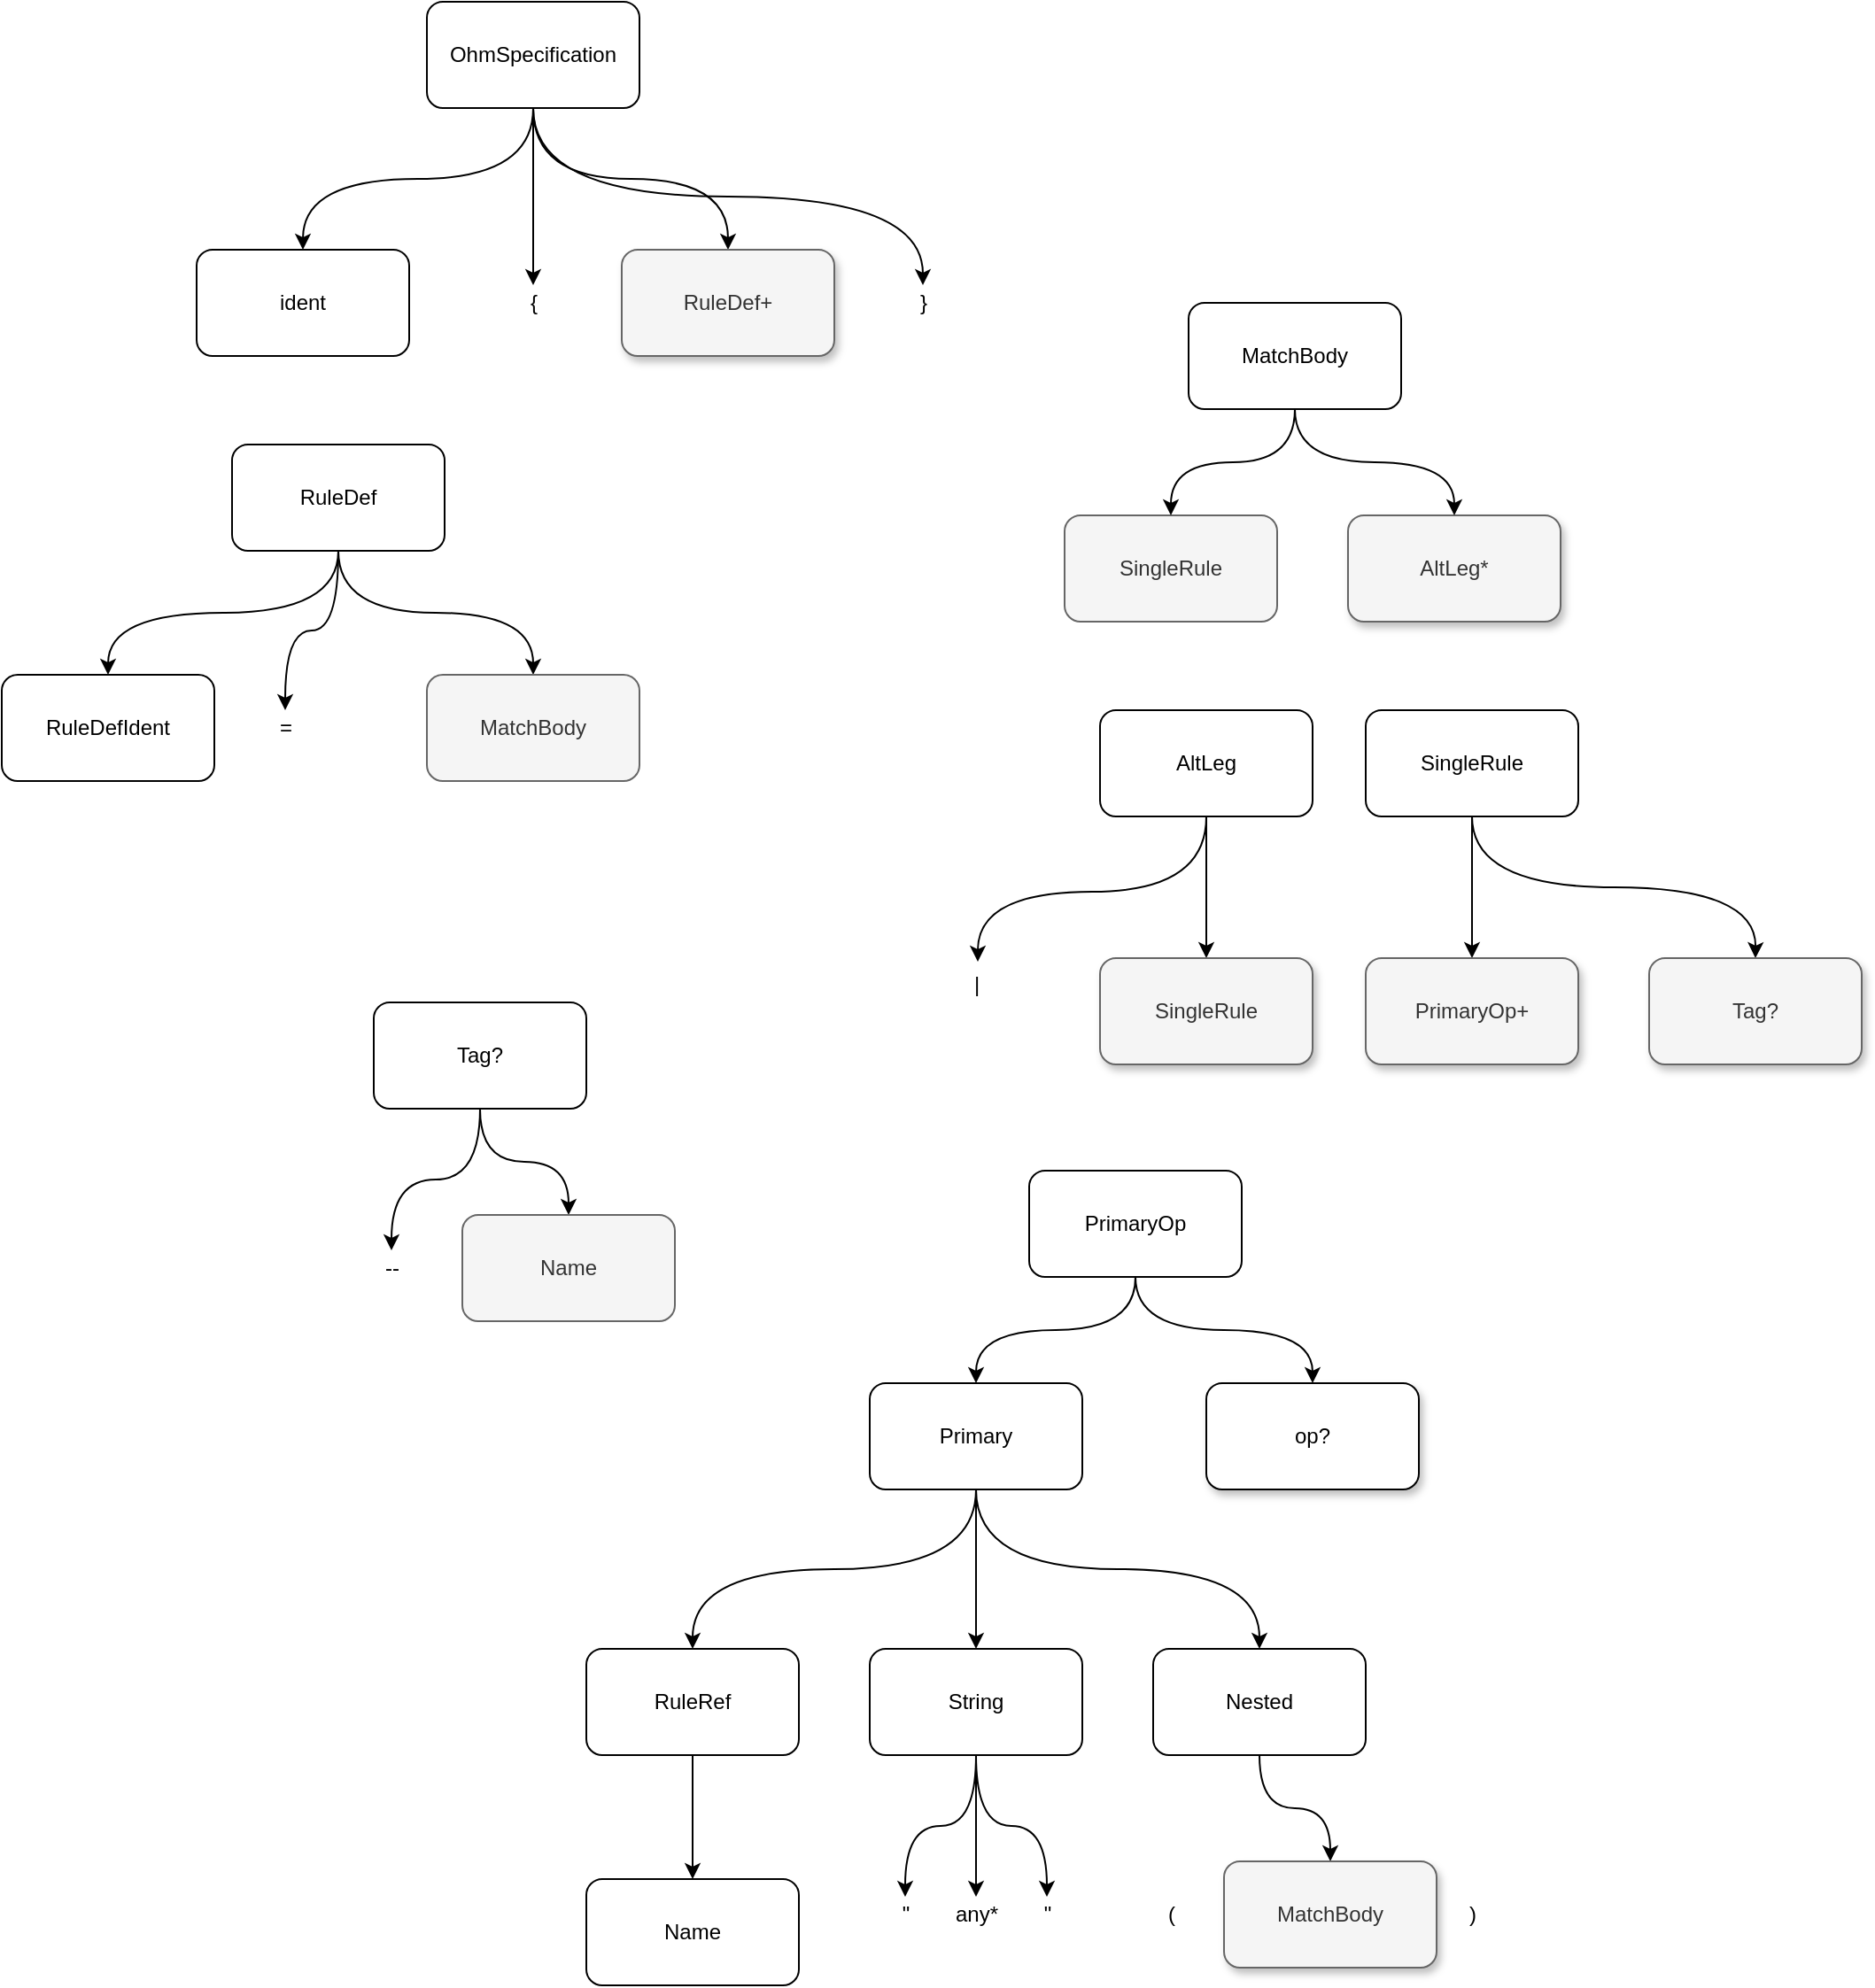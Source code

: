 <mxfile version="14.6.13" type="device"><diagram id="5A0atBAGzrRsKgGiYMua" name="Page-1"><mxGraphModel dx="1301" dy="1798" grid="1" gridSize="10" guides="1" tooltips="1" connect="1" arrows="1" fold="1" page="1" pageScale="1" pageWidth="1100" pageHeight="850" math="0" shadow="0"><root><mxCell id="0"/><mxCell id="1" parent="0"/><mxCell id="pe9pN8Xx0mdbdI4_pr1P-41" style="edgeStyle=orthogonalEdgeStyle;curved=1;orthogonalLoop=1;jettySize=auto;html=1;exitX=0.5;exitY=1;exitDx=0;exitDy=0;" edge="1" parent="1" source="pe9pN8Xx0mdbdI4_pr1P-1" target="pe9pN8Xx0mdbdI4_pr1P-3"><mxGeometry relative="1" as="geometry"/></mxCell><mxCell id="pe9pN8Xx0mdbdI4_pr1P-51" style="edgeStyle=orthogonalEdgeStyle;curved=1;orthogonalLoop=1;jettySize=auto;html=1;exitX=0.5;exitY=1;exitDx=0;exitDy=0;entryX=0.5;entryY=0;entryDx=0;entryDy=0;" edge="1" parent="1" source="pe9pN8Xx0mdbdI4_pr1P-1" target="pe9pN8Xx0mdbdI4_pr1P-50"><mxGeometry relative="1" as="geometry"/></mxCell><mxCell id="pe9pN8Xx0mdbdI4_pr1P-77" style="edgeStyle=orthogonalEdgeStyle;curved=1;orthogonalLoop=1;jettySize=auto;html=1;exitX=0.5;exitY=1;exitDx=0;exitDy=0;entryX=0.5;entryY=0;entryDx=0;entryDy=0;" edge="1" parent="1" source="pe9pN8Xx0mdbdI4_pr1P-1" target="pe9pN8Xx0mdbdI4_pr1P-76"><mxGeometry relative="1" as="geometry"/></mxCell><mxCell id="pe9pN8Xx0mdbdI4_pr1P-1" value="RuleDef" style="rounded=1;whiteSpace=wrap;html=1;" vertex="1" parent="1"><mxGeometry x="160" y="110" width="120" height="60" as="geometry"/></mxCell><mxCell id="pe9pN8Xx0mdbdI4_pr1P-2" value="SingleRule" style="rounded=1;whiteSpace=wrap;html=1;shadow=0;fillColor=#f5f5f5;strokeColor=#666666;fontColor=#333333;" vertex="1" parent="1"><mxGeometry x="630" y="150" width="120" height="60" as="geometry"/></mxCell><mxCell id="pe9pN8Xx0mdbdI4_pr1P-3" value="=" style="text;html=1;align=center;verticalAlign=middle;resizable=0;points=[];autosize=1;strokeColor=none;" vertex="1" parent="1"><mxGeometry x="180" y="260" width="20" height="20" as="geometry"/></mxCell><mxCell id="pe9pN8Xx0mdbdI4_pr1P-34" style="edgeStyle=orthogonalEdgeStyle;curved=1;orthogonalLoop=1;jettySize=auto;html=1;exitX=0.5;exitY=1;exitDx=0;exitDy=0;" edge="1" parent="1" source="pe9pN8Xx0mdbdI4_pr1P-4" target="pe9pN8Xx0mdbdI4_pr1P-33"><mxGeometry relative="1" as="geometry"/></mxCell><mxCell id="pe9pN8Xx0mdbdI4_pr1P-4" value="RuleRef" style="rounded=1;whiteSpace=wrap;html=1;" vertex="1" parent="1"><mxGeometry x="360" y="790" width="120" height="60" as="geometry"/></mxCell><mxCell id="pe9pN8Xx0mdbdI4_pr1P-38" style="edgeStyle=orthogonalEdgeStyle;curved=1;orthogonalLoop=1;jettySize=auto;html=1;exitX=0.5;exitY=1;exitDx=0;exitDy=0;entryX=0.5;entryY=0;entryDx=0;entryDy=0;entryPerimeter=0;" edge="1" parent="1" source="pe9pN8Xx0mdbdI4_pr1P-5" target="pe9pN8Xx0mdbdI4_pr1P-36"><mxGeometry relative="1" as="geometry"/></mxCell><mxCell id="pe9pN8Xx0mdbdI4_pr1P-39" style="edgeStyle=orthogonalEdgeStyle;curved=1;orthogonalLoop=1;jettySize=auto;html=1;exitX=0.5;exitY=1;exitDx=0;exitDy=0;" edge="1" parent="1" source="pe9pN8Xx0mdbdI4_pr1P-5" target="pe9pN8Xx0mdbdI4_pr1P-35"><mxGeometry relative="1" as="geometry"/></mxCell><mxCell id="pe9pN8Xx0mdbdI4_pr1P-40" style="edgeStyle=orthogonalEdgeStyle;curved=1;orthogonalLoop=1;jettySize=auto;html=1;exitX=0.5;exitY=1;exitDx=0;exitDy=0;entryX=0.5;entryY=0;entryDx=0;entryDy=0;entryPerimeter=0;" edge="1" parent="1" source="pe9pN8Xx0mdbdI4_pr1P-5" target="pe9pN8Xx0mdbdI4_pr1P-37"><mxGeometry relative="1" as="geometry"/></mxCell><mxCell id="pe9pN8Xx0mdbdI4_pr1P-5" value="String" style="rounded=1;whiteSpace=wrap;html=1;" vertex="1" parent="1"><mxGeometry x="520" y="790" width="120" height="60" as="geometry"/></mxCell><mxCell id="pe9pN8Xx0mdbdI4_pr1P-12" style="edgeStyle=orthogonalEdgeStyle;curved=1;orthogonalLoop=1;jettySize=auto;html=1;exitX=0.5;exitY=1;exitDx=0;exitDy=0;" edge="1" parent="1" source="pe9pN8Xx0mdbdI4_pr1P-6" target="pe9pN8Xx0mdbdI4_pr1P-4"><mxGeometry relative="1" as="geometry"/></mxCell><mxCell id="pe9pN8Xx0mdbdI4_pr1P-13" style="edgeStyle=orthogonalEdgeStyle;curved=1;orthogonalLoop=1;jettySize=auto;html=1;entryX=0.5;entryY=0;entryDx=0;entryDy=0;" edge="1" parent="1" source="pe9pN8Xx0mdbdI4_pr1P-6" target="pe9pN8Xx0mdbdI4_pr1P-5"><mxGeometry relative="1" as="geometry"/></mxCell><mxCell id="pe9pN8Xx0mdbdI4_pr1P-14" style="edgeStyle=orthogonalEdgeStyle;curved=1;orthogonalLoop=1;jettySize=auto;html=1;entryX=0.5;entryY=0;entryDx=0;entryDy=0;exitX=0.5;exitY=1;exitDx=0;exitDy=0;" edge="1" parent="1" source="pe9pN8Xx0mdbdI4_pr1P-6" target="pe9pN8Xx0mdbdI4_pr1P-7"><mxGeometry relative="1" as="geometry"/></mxCell><mxCell id="pe9pN8Xx0mdbdI4_pr1P-6" value="Primary" style="rounded=1;whiteSpace=wrap;html=1;" vertex="1" parent="1"><mxGeometry x="520" y="640" width="120" height="60" as="geometry"/></mxCell><mxCell id="pe9pN8Xx0mdbdI4_pr1P-11" style="edgeStyle=orthogonalEdgeStyle;orthogonalLoop=1;jettySize=auto;html=1;exitX=0.5;exitY=1;exitDx=0;exitDy=0;entryX=0.5;entryY=0;entryDx=0;entryDy=0;curved=1;" edge="1" parent="1" source="pe9pN8Xx0mdbdI4_pr1P-7" target="pe9pN8Xx0mdbdI4_pr1P-9"><mxGeometry relative="1" as="geometry"/></mxCell><mxCell id="pe9pN8Xx0mdbdI4_pr1P-7" value="Nested" style="rounded=1;whiteSpace=wrap;html=1;" vertex="1" parent="1"><mxGeometry x="680" y="790" width="120" height="60" as="geometry"/></mxCell><mxCell id="pe9pN8Xx0mdbdI4_pr1P-8" value="(" style="text;html=1;align=center;verticalAlign=middle;resizable=0;points=[];autosize=1;strokeColor=none;" vertex="1" parent="1"><mxGeometry x="680" y="930" width="20" height="20" as="geometry"/></mxCell><mxCell id="pe9pN8Xx0mdbdI4_pr1P-9" value="MatchBody" style="rounded=1;whiteSpace=wrap;html=1;shadow=1;fillColor=#f5f5f5;strokeColor=#666666;fontColor=#333333;" vertex="1" parent="1"><mxGeometry x="720" y="910" width="120" height="60" as="geometry"/></mxCell><mxCell id="pe9pN8Xx0mdbdI4_pr1P-10" value=")" style="text;html=1;align=center;verticalAlign=middle;resizable=0;points=[];autosize=1;strokeColor=none;" vertex="1" parent="1"><mxGeometry x="850" y="930" width="20" height="20" as="geometry"/></mxCell><mxCell id="pe9pN8Xx0mdbdI4_pr1P-17" style="edgeStyle=orthogonalEdgeStyle;curved=1;orthogonalLoop=1;jettySize=auto;html=1;exitX=0.5;exitY=1;exitDx=0;exitDy=0;entryX=0.5;entryY=0;entryDx=0;entryDy=0;" edge="1" parent="1" source="pe9pN8Xx0mdbdI4_pr1P-15" target="pe9pN8Xx0mdbdI4_pr1P-6"><mxGeometry relative="1" as="geometry"/></mxCell><mxCell id="pe9pN8Xx0mdbdI4_pr1P-18" style="edgeStyle=orthogonalEdgeStyle;curved=1;orthogonalLoop=1;jettySize=auto;html=1;exitX=0.5;exitY=1;exitDx=0;exitDy=0;entryX=0.5;entryY=0;entryDx=0;entryDy=0;" edge="1" parent="1" source="pe9pN8Xx0mdbdI4_pr1P-15" target="pe9pN8Xx0mdbdI4_pr1P-16"><mxGeometry relative="1" as="geometry"/></mxCell><mxCell id="pe9pN8Xx0mdbdI4_pr1P-15" value="PrimaryOp" style="rounded=1;whiteSpace=wrap;html=1;" vertex="1" parent="1"><mxGeometry x="610" y="520" width="120" height="60" as="geometry"/></mxCell><mxCell id="pe9pN8Xx0mdbdI4_pr1P-16" value="op?" style="rounded=1;whiteSpace=wrap;html=1;shadow=1;" vertex="1" parent="1"><mxGeometry x="710" y="640" width="120" height="60" as="geometry"/></mxCell><mxCell id="pe9pN8Xx0mdbdI4_pr1P-23" style="edgeStyle=orthogonalEdgeStyle;curved=1;orthogonalLoop=1;jettySize=auto;html=1;exitX=0.5;exitY=1;exitDx=0;exitDy=0;entryX=0.55;entryY=-0.15;entryDx=0;entryDy=0;entryPerimeter=0;" edge="1" parent="1" source="pe9pN8Xx0mdbdI4_pr1P-19" target="pe9pN8Xx0mdbdI4_pr1P-21"><mxGeometry relative="1" as="geometry"/></mxCell><mxCell id="pe9pN8Xx0mdbdI4_pr1P-25" style="edgeStyle=orthogonalEdgeStyle;curved=1;orthogonalLoop=1;jettySize=auto;html=1;exitX=0.5;exitY=1;exitDx=0;exitDy=0;" edge="1" parent="1" source="pe9pN8Xx0mdbdI4_pr1P-19" target="pe9pN8Xx0mdbdI4_pr1P-24"><mxGeometry relative="1" as="geometry"/></mxCell><mxCell id="pe9pN8Xx0mdbdI4_pr1P-19" value="AltLeg" style="rounded=1;whiteSpace=wrap;html=1;" vertex="1" parent="1"><mxGeometry x="650" y="260" width="120" height="60" as="geometry"/></mxCell><mxCell id="pe9pN8Xx0mdbdI4_pr1P-21" value="|" style="text;html=1;align=center;verticalAlign=middle;resizable=0;points=[];autosize=1;strokeColor=none;" vertex="1" parent="1"><mxGeometry x="570" y="405" width="20" height="20" as="geometry"/></mxCell><mxCell id="pe9pN8Xx0mdbdI4_pr1P-24" value="SingleRule" style="rounded=1;whiteSpace=wrap;html=1;shadow=1;fillColor=#f5f5f5;strokeColor=#666666;fontColor=#333333;" vertex="1" parent="1"><mxGeometry x="650" y="400" width="120" height="60" as="geometry"/></mxCell><mxCell id="pe9pN8Xx0mdbdI4_pr1P-33" value="Name" style="rounded=1;whiteSpace=wrap;html=1;" vertex="1" parent="1"><mxGeometry x="360" y="920" width="120" height="60" as="geometry"/></mxCell><mxCell id="pe9pN8Xx0mdbdI4_pr1P-35" value="&quot;" style="text;html=1;align=center;verticalAlign=middle;resizable=0;points=[];autosize=1;strokeColor=none;" vertex="1" parent="1"><mxGeometry x="530" y="930" width="20" height="20" as="geometry"/></mxCell><mxCell id="pe9pN8Xx0mdbdI4_pr1P-36" value="any*" style="text;html=1;align=center;verticalAlign=middle;resizable=0;points=[];autosize=1;strokeColor=none;" vertex="1" parent="1"><mxGeometry x="560" y="930" width="40" height="20" as="geometry"/></mxCell><mxCell id="pe9pN8Xx0mdbdI4_pr1P-37" value="&quot;" style="text;html=1;align=center;verticalAlign=middle;resizable=0;points=[];autosize=1;strokeColor=none;" vertex="1" parent="1"><mxGeometry x="610" y="930" width="20" height="20" as="geometry"/></mxCell><mxCell id="pe9pN8Xx0mdbdI4_pr1P-44" style="edgeStyle=orthogonalEdgeStyle;curved=1;orthogonalLoop=1;jettySize=auto;html=1;exitX=0.5;exitY=1;exitDx=0;exitDy=0;entryX=0.5;entryY=0;entryDx=0;entryDy=0;" edge="1" parent="1" source="pe9pN8Xx0mdbdI4_pr1P-46" target="pe9pN8Xx0mdbdI4_pr1P-48"><mxGeometry relative="1" as="geometry"/></mxCell><mxCell id="pe9pN8Xx0mdbdI4_pr1P-45" style="edgeStyle=orthogonalEdgeStyle;curved=1;orthogonalLoop=1;jettySize=auto;html=1;exitX=0.5;exitY=1;exitDx=0;exitDy=0;" edge="1" parent="1" source="pe9pN8Xx0mdbdI4_pr1P-46" target="pe9pN8Xx0mdbdI4_pr1P-47"><mxGeometry relative="1" as="geometry"/></mxCell><mxCell id="pe9pN8Xx0mdbdI4_pr1P-46" value="Tag?" style="rounded=1;whiteSpace=wrap;html=1;" vertex="1" parent="1"><mxGeometry x="240" y="425" width="120" height="60" as="geometry"/></mxCell><mxCell id="pe9pN8Xx0mdbdI4_pr1P-47" value="--" style="text;html=1;align=center;verticalAlign=middle;resizable=0;points=[];autosize=1;strokeColor=none;" vertex="1" parent="1"><mxGeometry x="240" y="565" width="20" height="20" as="geometry"/></mxCell><mxCell id="pe9pN8Xx0mdbdI4_pr1P-48" value="Name" style="rounded=1;whiteSpace=wrap;html=1;fillColor=#f5f5f5;strokeColor=#666666;fontColor=#333333;" vertex="1" parent="1"><mxGeometry x="290" y="545" width="120" height="60" as="geometry"/></mxCell><mxCell id="pe9pN8Xx0mdbdI4_pr1P-50" value="RuleDefIdent" style="rounded=1;whiteSpace=wrap;html=1;" vertex="1" parent="1"><mxGeometry x="30" y="240" width="120" height="60" as="geometry"/></mxCell><mxCell id="pe9pN8Xx0mdbdI4_pr1P-55" style="edgeStyle=orthogonalEdgeStyle;curved=1;orthogonalLoop=1;jettySize=auto;html=1;exitX=0.5;exitY=1;exitDx=0;exitDy=0;" edge="1" parent="1" source="pe9pN8Xx0mdbdI4_pr1P-57" target="pe9pN8Xx0mdbdI4_pr1P-59"><mxGeometry relative="1" as="geometry"/></mxCell><mxCell id="pe9pN8Xx0mdbdI4_pr1P-56" style="edgeStyle=orthogonalEdgeStyle;curved=1;orthogonalLoop=1;jettySize=auto;html=1;exitX=0.5;exitY=1;exitDx=0;exitDy=0;" edge="1" parent="1" source="pe9pN8Xx0mdbdI4_pr1P-57"><mxGeometry relative="1" as="geometry"><mxPoint x="1020" y="400" as="targetPoint"/></mxGeometry></mxCell><mxCell id="pe9pN8Xx0mdbdI4_pr1P-57" value="SingleRule" style="rounded=1;whiteSpace=wrap;html=1;" vertex="1" parent="1"><mxGeometry x="800" y="260" width="120" height="60" as="geometry"/></mxCell><mxCell id="pe9pN8Xx0mdbdI4_pr1P-59" value="PrimaryOp+" style="rounded=1;whiteSpace=wrap;html=1;shadow=1;fillColor=#f5f5f5;strokeColor=#666666;fontColor=#333333;" vertex="1" parent="1"><mxGeometry x="800" y="400" width="120" height="60" as="geometry"/></mxCell><mxCell id="pe9pN8Xx0mdbdI4_pr1P-60" value="Tag?" style="rounded=1;whiteSpace=wrap;html=1;shadow=1;fillColor=#f5f5f5;strokeColor=#666666;fontColor=#333333;" vertex="1" parent="1"><mxGeometry x="960" y="400" width="120" height="60" as="geometry"/></mxCell><mxCell id="pe9pN8Xx0mdbdI4_pr1P-62" value="AltLeg*" style="rounded=1;whiteSpace=wrap;html=1;shadow=1;fillColor=#f5f5f5;strokeColor=#666666;fontColor=#333333;" vertex="1" parent="1"><mxGeometry x="790" y="150" width="120" height="60" as="geometry"/></mxCell><mxCell id="pe9pN8Xx0mdbdI4_pr1P-69" style="edgeStyle=orthogonalEdgeStyle;curved=1;orthogonalLoop=1;jettySize=auto;html=1;exitX=0.5;exitY=1;exitDx=0;exitDy=0;entryX=0.5;entryY=0;entryDx=0;entryDy=0;" edge="1" parent="1" source="pe9pN8Xx0mdbdI4_pr1P-64" target="pe9pN8Xx0mdbdI4_pr1P-65"><mxGeometry relative="1" as="geometry"/></mxCell><mxCell id="pe9pN8Xx0mdbdI4_pr1P-70" style="edgeStyle=orthogonalEdgeStyle;curved=1;orthogonalLoop=1;jettySize=auto;html=1;exitX=0.5;exitY=1;exitDx=0;exitDy=0;" edge="1" parent="1" source="pe9pN8Xx0mdbdI4_pr1P-64" target="pe9pN8Xx0mdbdI4_pr1P-66"><mxGeometry relative="1" as="geometry"/></mxCell><mxCell id="pe9pN8Xx0mdbdI4_pr1P-71" style="edgeStyle=orthogonalEdgeStyle;curved=1;orthogonalLoop=1;jettySize=auto;html=1;exitX=0.5;exitY=1;exitDx=0;exitDy=0;" edge="1" parent="1" source="pe9pN8Xx0mdbdI4_pr1P-64" target="pe9pN8Xx0mdbdI4_pr1P-67"><mxGeometry relative="1" as="geometry"/></mxCell><mxCell id="pe9pN8Xx0mdbdI4_pr1P-72" style="edgeStyle=orthogonalEdgeStyle;curved=1;orthogonalLoop=1;jettySize=auto;html=1;exitX=0.5;exitY=1;exitDx=0;exitDy=0;entryX=0.5;entryY=0;entryDx=0;entryDy=0;entryPerimeter=0;" edge="1" parent="1" source="pe9pN8Xx0mdbdI4_pr1P-64" target="pe9pN8Xx0mdbdI4_pr1P-68"><mxGeometry relative="1" as="geometry"/></mxCell><mxCell id="pe9pN8Xx0mdbdI4_pr1P-64" value="OhmSpecification" style="rounded=1;whiteSpace=wrap;html=1;" vertex="1" parent="1"><mxGeometry x="270" y="-140" width="120" height="60" as="geometry"/></mxCell><mxCell id="pe9pN8Xx0mdbdI4_pr1P-65" value="ident" style="rounded=1;whiteSpace=wrap;html=1;" vertex="1" parent="1"><mxGeometry x="140" width="120" height="60" as="geometry"/></mxCell><mxCell id="pe9pN8Xx0mdbdI4_pr1P-66" value="{" style="text;html=1;align=center;verticalAlign=middle;resizable=0;points=[];autosize=1;strokeColor=none;" vertex="1" parent="1"><mxGeometry x="320" y="20" width="20" height="20" as="geometry"/></mxCell><mxCell id="pe9pN8Xx0mdbdI4_pr1P-67" value="RuleDef+" style="rounded=1;whiteSpace=wrap;html=1;shadow=1;fillColor=#f5f5f5;strokeColor=#666666;fontColor=#333333;" vertex="1" parent="1"><mxGeometry x="380" width="120" height="60" as="geometry"/></mxCell><mxCell id="pe9pN8Xx0mdbdI4_pr1P-68" value="}" style="text;html=1;align=center;verticalAlign=middle;resizable=0;points=[];autosize=1;strokeColor=none;" vertex="1" parent="1"><mxGeometry x="540" y="20" width="20" height="20" as="geometry"/></mxCell><mxCell id="pe9pN8Xx0mdbdI4_pr1P-74" style="edgeStyle=orthogonalEdgeStyle;curved=1;orthogonalLoop=1;jettySize=auto;html=1;exitX=0.5;exitY=1;exitDx=0;exitDy=0;entryX=0.5;entryY=0;entryDx=0;entryDy=0;" edge="1" parent="1" source="pe9pN8Xx0mdbdI4_pr1P-73" target="pe9pN8Xx0mdbdI4_pr1P-2"><mxGeometry relative="1" as="geometry"/></mxCell><mxCell id="pe9pN8Xx0mdbdI4_pr1P-75" style="edgeStyle=orthogonalEdgeStyle;curved=1;orthogonalLoop=1;jettySize=auto;html=1;exitX=0.5;exitY=1;exitDx=0;exitDy=0;entryX=0.5;entryY=0;entryDx=0;entryDy=0;" edge="1" parent="1" source="pe9pN8Xx0mdbdI4_pr1P-73" target="pe9pN8Xx0mdbdI4_pr1P-62"><mxGeometry relative="1" as="geometry"/></mxCell><mxCell id="pe9pN8Xx0mdbdI4_pr1P-73" value="MatchBody" style="rounded=1;whiteSpace=wrap;html=1;" vertex="1" parent="1"><mxGeometry x="700" y="30" width="120" height="60" as="geometry"/></mxCell><mxCell id="pe9pN8Xx0mdbdI4_pr1P-76" value="MatchBody" style="rounded=1;whiteSpace=wrap;html=1;fillColor=#f5f5f5;strokeColor=#666666;fontColor=#333333;" vertex="1" parent="1"><mxGeometry x="270" y="240" width="120" height="60" as="geometry"/></mxCell></root></mxGraphModel></diagram></mxfile>